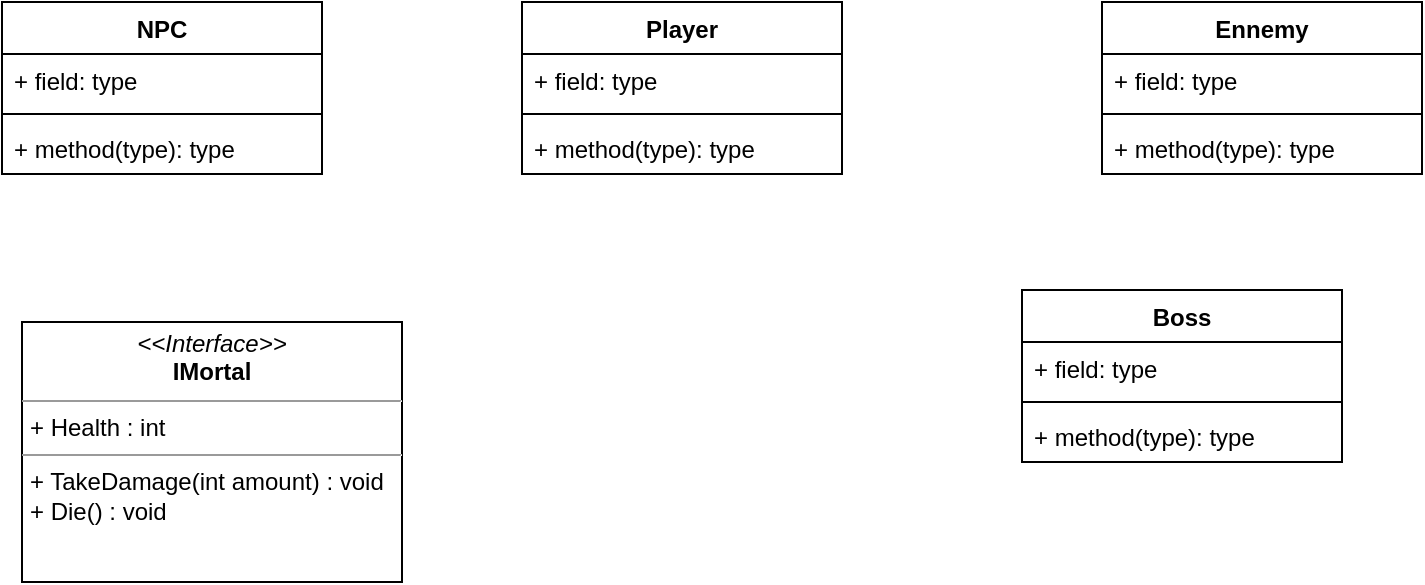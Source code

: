 <mxfile version="15.4.0" type="device"><diagram id="C5RBs43oDa-KdzZeNtuy" name="Page-1"><mxGraphModel dx="1038" dy="607" grid="1" gridSize="10" guides="1" tooltips="1" connect="1" arrows="1" fold="1" page="1" pageScale="1" pageWidth="827" pageHeight="1169" math="0" shadow="0"><root><mxCell id="WIyWlLk6GJQsqaUBKTNV-0"/><mxCell id="WIyWlLk6GJQsqaUBKTNV-1" parent="WIyWlLk6GJQsqaUBKTNV-0"/><mxCell id="5swHYzabRFGuGf4kcsna-0" value="Player" style="swimlane;fontStyle=1;align=center;verticalAlign=top;childLayout=stackLayout;horizontal=1;startSize=26;horizontalStack=0;resizeParent=1;resizeParentMax=0;resizeLast=0;collapsible=1;marginBottom=0;" vertex="1" parent="WIyWlLk6GJQsqaUBKTNV-1"><mxGeometry x="340" y="90" width="160" height="86" as="geometry"/></mxCell><mxCell id="5swHYzabRFGuGf4kcsna-1" value="+ field: type" style="text;strokeColor=none;fillColor=none;align=left;verticalAlign=top;spacingLeft=4;spacingRight=4;overflow=hidden;rotatable=0;points=[[0,0.5],[1,0.5]];portConstraint=eastwest;" vertex="1" parent="5swHYzabRFGuGf4kcsna-0"><mxGeometry y="26" width="160" height="26" as="geometry"/></mxCell><mxCell id="5swHYzabRFGuGf4kcsna-2" value="" style="line;strokeWidth=1;fillColor=none;align=left;verticalAlign=middle;spacingTop=-1;spacingLeft=3;spacingRight=3;rotatable=0;labelPosition=right;points=[];portConstraint=eastwest;" vertex="1" parent="5swHYzabRFGuGf4kcsna-0"><mxGeometry y="52" width="160" height="8" as="geometry"/></mxCell><mxCell id="5swHYzabRFGuGf4kcsna-3" value="+ method(type): type" style="text;strokeColor=none;fillColor=none;align=left;verticalAlign=top;spacingLeft=4;spacingRight=4;overflow=hidden;rotatable=0;points=[[0,0.5],[1,0.5]];portConstraint=eastwest;" vertex="1" parent="5swHYzabRFGuGf4kcsna-0"><mxGeometry y="60" width="160" height="26" as="geometry"/></mxCell><mxCell id="5swHYzabRFGuGf4kcsna-8" value="Ennemy" style="swimlane;fontStyle=1;align=center;verticalAlign=top;childLayout=stackLayout;horizontal=1;startSize=26;horizontalStack=0;resizeParent=1;resizeParentMax=0;resizeLast=0;collapsible=1;marginBottom=0;" vertex="1" parent="WIyWlLk6GJQsqaUBKTNV-1"><mxGeometry x="630" y="90" width="160" height="86" as="geometry"/></mxCell><mxCell id="5swHYzabRFGuGf4kcsna-9" value="+ field: type" style="text;strokeColor=none;fillColor=none;align=left;verticalAlign=top;spacingLeft=4;spacingRight=4;overflow=hidden;rotatable=0;points=[[0,0.5],[1,0.5]];portConstraint=eastwest;" vertex="1" parent="5swHYzabRFGuGf4kcsna-8"><mxGeometry y="26" width="160" height="26" as="geometry"/></mxCell><mxCell id="5swHYzabRFGuGf4kcsna-10" value="" style="line;strokeWidth=1;fillColor=none;align=left;verticalAlign=middle;spacingTop=-1;spacingLeft=3;spacingRight=3;rotatable=0;labelPosition=right;points=[];portConstraint=eastwest;" vertex="1" parent="5swHYzabRFGuGf4kcsna-8"><mxGeometry y="52" width="160" height="8" as="geometry"/></mxCell><mxCell id="5swHYzabRFGuGf4kcsna-11" value="+ method(type): type" style="text;strokeColor=none;fillColor=none;align=left;verticalAlign=top;spacingLeft=4;spacingRight=4;overflow=hidden;rotatable=0;points=[[0,0.5],[1,0.5]];portConstraint=eastwest;" vertex="1" parent="5swHYzabRFGuGf4kcsna-8"><mxGeometry y="60" width="160" height="26" as="geometry"/></mxCell><mxCell id="5swHYzabRFGuGf4kcsna-12" value="NPC" style="swimlane;fontStyle=1;align=center;verticalAlign=top;childLayout=stackLayout;horizontal=1;startSize=26;horizontalStack=0;resizeParent=1;resizeParentMax=0;resizeLast=0;collapsible=1;marginBottom=0;" vertex="1" parent="WIyWlLk6GJQsqaUBKTNV-1"><mxGeometry x="80" y="90" width="160" height="86" as="geometry"/></mxCell><mxCell id="5swHYzabRFGuGf4kcsna-13" value="+ field: type" style="text;strokeColor=none;fillColor=none;align=left;verticalAlign=top;spacingLeft=4;spacingRight=4;overflow=hidden;rotatable=0;points=[[0,0.5],[1,0.5]];portConstraint=eastwest;" vertex="1" parent="5swHYzabRFGuGf4kcsna-12"><mxGeometry y="26" width="160" height="26" as="geometry"/></mxCell><mxCell id="5swHYzabRFGuGf4kcsna-14" value="" style="line;strokeWidth=1;fillColor=none;align=left;verticalAlign=middle;spacingTop=-1;spacingLeft=3;spacingRight=3;rotatable=0;labelPosition=right;points=[];portConstraint=eastwest;" vertex="1" parent="5swHYzabRFGuGf4kcsna-12"><mxGeometry y="52" width="160" height="8" as="geometry"/></mxCell><mxCell id="5swHYzabRFGuGf4kcsna-15" value="+ method(type): type" style="text;strokeColor=none;fillColor=none;align=left;verticalAlign=top;spacingLeft=4;spacingRight=4;overflow=hidden;rotatable=0;points=[[0,0.5],[1,0.5]];portConstraint=eastwest;" vertex="1" parent="5swHYzabRFGuGf4kcsna-12"><mxGeometry y="60" width="160" height="26" as="geometry"/></mxCell><mxCell id="5swHYzabRFGuGf4kcsna-20" value="&lt;p style=&quot;margin: 0px ; margin-top: 4px ; text-align: center&quot;&gt;&lt;i&gt;&amp;lt;&amp;lt;Interface&amp;gt;&amp;gt;&lt;/i&gt;&lt;br&gt;&lt;b&gt;IMortal&lt;/b&gt;&lt;/p&gt;&lt;hr size=&quot;1&quot;&gt;&lt;p style=&quot;margin: 0px ; margin-left: 4px&quot;&gt;+ Health : int&lt;br&gt;&lt;/p&gt;&lt;hr size=&quot;1&quot;&gt;&lt;p style=&quot;margin: 0px ; margin-left: 4px&quot;&gt;+ TakeDamage(int amount) : void&lt;br&gt;&lt;/p&gt;&lt;p style=&quot;margin: 0px ; margin-left: 4px&quot;&gt;+ Die() : void&lt;/p&gt;" style="verticalAlign=top;align=left;overflow=fill;fontSize=12;fontFamily=Helvetica;html=1;" vertex="1" parent="WIyWlLk6GJQsqaUBKTNV-1"><mxGeometry x="90" y="250" width="190" height="130" as="geometry"/></mxCell><mxCell id="5swHYzabRFGuGf4kcsna-21" value="Boss" style="swimlane;fontStyle=1;align=center;verticalAlign=top;childLayout=stackLayout;horizontal=1;startSize=26;horizontalStack=0;resizeParent=1;resizeParentMax=0;resizeLast=0;collapsible=1;marginBottom=0;" vertex="1" parent="WIyWlLk6GJQsqaUBKTNV-1"><mxGeometry x="590" y="234" width="160" height="86" as="geometry"/></mxCell><mxCell id="5swHYzabRFGuGf4kcsna-22" value="+ field: type" style="text;strokeColor=none;fillColor=none;align=left;verticalAlign=top;spacingLeft=4;spacingRight=4;overflow=hidden;rotatable=0;points=[[0,0.5],[1,0.5]];portConstraint=eastwest;" vertex="1" parent="5swHYzabRFGuGf4kcsna-21"><mxGeometry y="26" width="160" height="26" as="geometry"/></mxCell><mxCell id="5swHYzabRFGuGf4kcsna-23" value="" style="line;strokeWidth=1;fillColor=none;align=left;verticalAlign=middle;spacingTop=-1;spacingLeft=3;spacingRight=3;rotatable=0;labelPosition=right;points=[];portConstraint=eastwest;" vertex="1" parent="5swHYzabRFGuGf4kcsna-21"><mxGeometry y="52" width="160" height="8" as="geometry"/></mxCell><mxCell id="5swHYzabRFGuGf4kcsna-24" value="+ method(type): type" style="text;strokeColor=none;fillColor=none;align=left;verticalAlign=top;spacingLeft=4;spacingRight=4;overflow=hidden;rotatable=0;points=[[0,0.5],[1,0.5]];portConstraint=eastwest;" vertex="1" parent="5swHYzabRFGuGf4kcsna-21"><mxGeometry y="60" width="160" height="26" as="geometry"/></mxCell></root></mxGraphModel></diagram></mxfile>